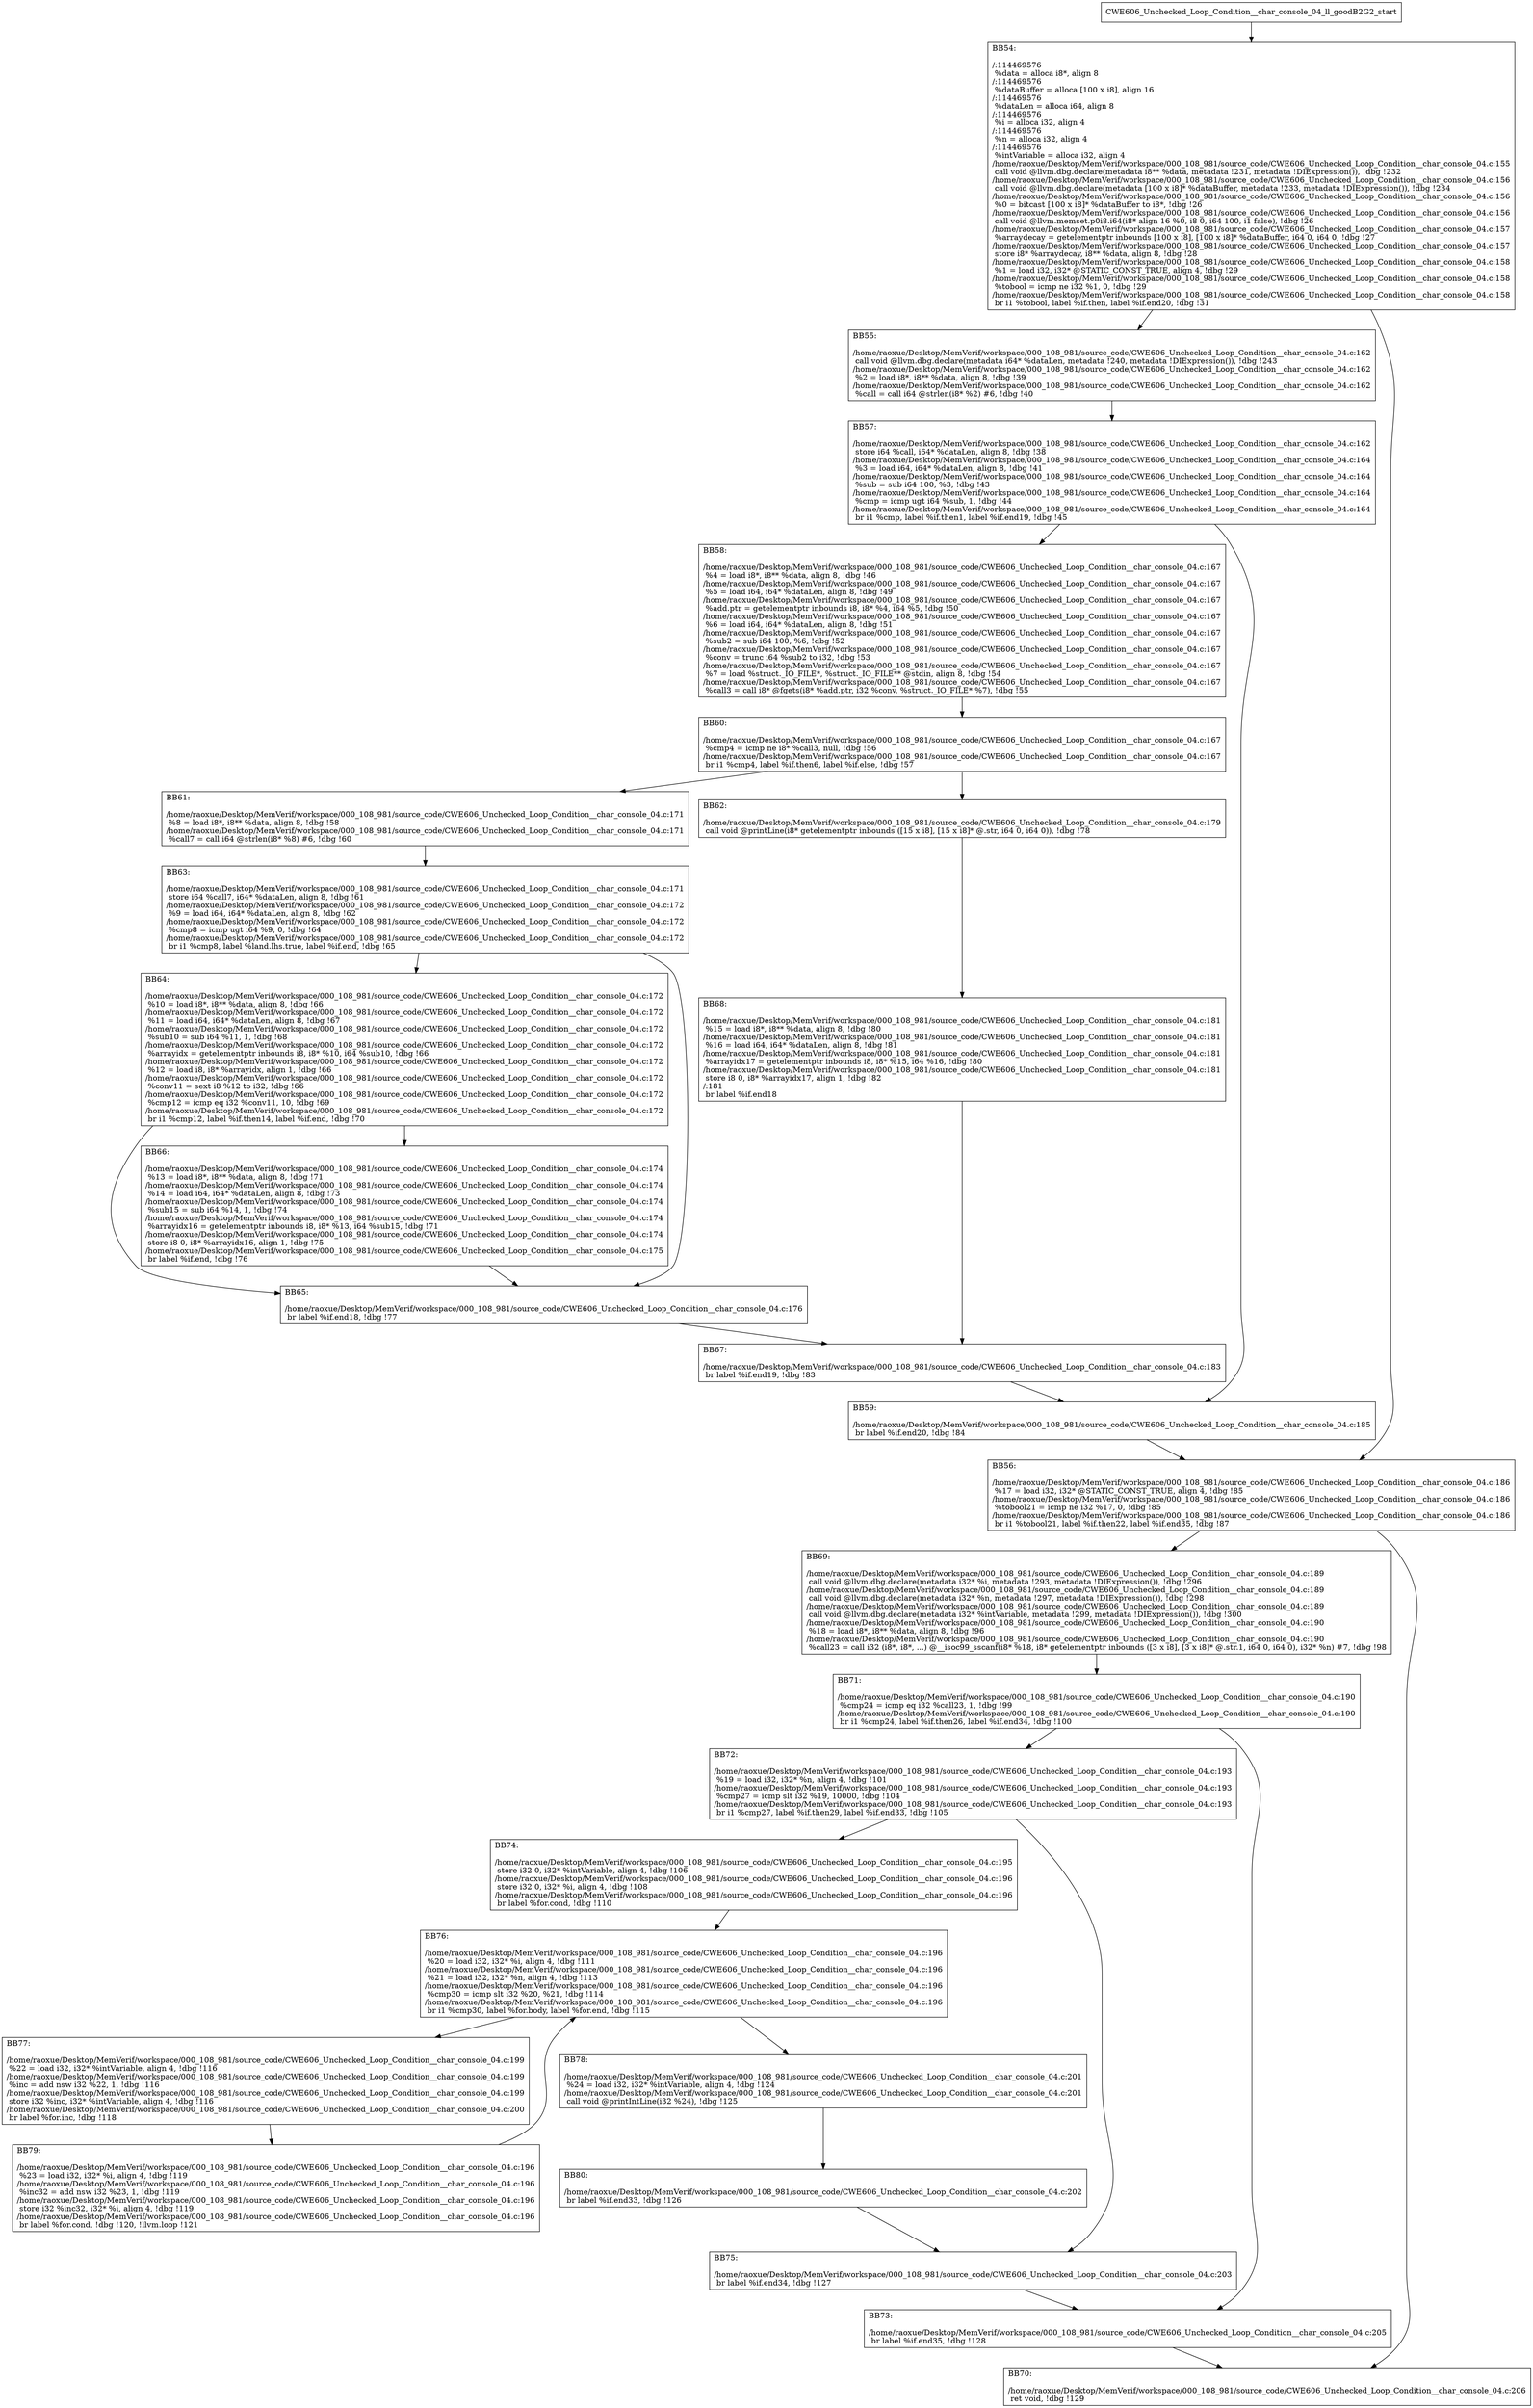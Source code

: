 digraph "CFG for'CWE606_Unchecked_Loop_Condition__char_console_04_ll_goodB2G2' function" {
	BBCWE606_Unchecked_Loop_Condition__char_console_04_ll_goodB2G2_start[shape=record,label="{CWE606_Unchecked_Loop_Condition__char_console_04_ll_goodB2G2_start}"];
	BBCWE606_Unchecked_Loop_Condition__char_console_04_ll_goodB2G2_start-> CWE606_Unchecked_Loop_Condition__char_console_04_ll_goodB2G2BB54;
	CWE606_Unchecked_Loop_Condition__char_console_04_ll_goodB2G2BB54 [shape=record, label="{BB54:\l\l/:114469576\l
  %data = alloca i8*, align 8\l
/:114469576\l
  %dataBuffer = alloca [100 x i8], align 16\l
/:114469576\l
  %dataLen = alloca i64, align 8\l
/:114469576\l
  %i = alloca i32, align 4\l
/:114469576\l
  %n = alloca i32, align 4\l
/:114469576\l
  %intVariable = alloca i32, align 4\l
/home/raoxue/Desktop/MemVerif/workspace/000_108_981/source_code/CWE606_Unchecked_Loop_Condition__char_console_04.c:155\l
  call void @llvm.dbg.declare(metadata i8** %data, metadata !231, metadata !DIExpression()), !dbg !232\l
/home/raoxue/Desktop/MemVerif/workspace/000_108_981/source_code/CWE606_Unchecked_Loop_Condition__char_console_04.c:156\l
  call void @llvm.dbg.declare(metadata [100 x i8]* %dataBuffer, metadata !233, metadata !DIExpression()), !dbg !234\l
/home/raoxue/Desktop/MemVerif/workspace/000_108_981/source_code/CWE606_Unchecked_Loop_Condition__char_console_04.c:156\l
  %0 = bitcast [100 x i8]* %dataBuffer to i8*, !dbg !26\l
/home/raoxue/Desktop/MemVerif/workspace/000_108_981/source_code/CWE606_Unchecked_Loop_Condition__char_console_04.c:156\l
  call void @llvm.memset.p0i8.i64(i8* align 16 %0, i8 0, i64 100, i1 false), !dbg !26\l
/home/raoxue/Desktop/MemVerif/workspace/000_108_981/source_code/CWE606_Unchecked_Loop_Condition__char_console_04.c:157\l
  %arraydecay = getelementptr inbounds [100 x i8], [100 x i8]* %dataBuffer, i64 0, i64 0, !dbg !27\l
/home/raoxue/Desktop/MemVerif/workspace/000_108_981/source_code/CWE606_Unchecked_Loop_Condition__char_console_04.c:157\l
  store i8* %arraydecay, i8** %data, align 8, !dbg !28\l
/home/raoxue/Desktop/MemVerif/workspace/000_108_981/source_code/CWE606_Unchecked_Loop_Condition__char_console_04.c:158\l
  %1 = load i32, i32* @STATIC_CONST_TRUE, align 4, !dbg !29\l
/home/raoxue/Desktop/MemVerif/workspace/000_108_981/source_code/CWE606_Unchecked_Loop_Condition__char_console_04.c:158\l
  %tobool = icmp ne i32 %1, 0, !dbg !29\l
/home/raoxue/Desktop/MemVerif/workspace/000_108_981/source_code/CWE606_Unchecked_Loop_Condition__char_console_04.c:158\l
  br i1 %tobool, label %if.then, label %if.end20, !dbg !31\l
}"];
	CWE606_Unchecked_Loop_Condition__char_console_04_ll_goodB2G2BB54-> CWE606_Unchecked_Loop_Condition__char_console_04_ll_goodB2G2BB55;
	CWE606_Unchecked_Loop_Condition__char_console_04_ll_goodB2G2BB54-> CWE606_Unchecked_Loop_Condition__char_console_04_ll_goodB2G2BB56;
	CWE606_Unchecked_Loop_Condition__char_console_04_ll_goodB2G2BB55 [shape=record, label="{BB55:\l\l/home/raoxue/Desktop/MemVerif/workspace/000_108_981/source_code/CWE606_Unchecked_Loop_Condition__char_console_04.c:162\l
  call void @llvm.dbg.declare(metadata i64* %dataLen, metadata !240, metadata !DIExpression()), !dbg !243\l
/home/raoxue/Desktop/MemVerif/workspace/000_108_981/source_code/CWE606_Unchecked_Loop_Condition__char_console_04.c:162\l
  %2 = load i8*, i8** %data, align 8, !dbg !39\l
/home/raoxue/Desktop/MemVerif/workspace/000_108_981/source_code/CWE606_Unchecked_Loop_Condition__char_console_04.c:162\l
  %call = call i64 @strlen(i8* %2) #6, !dbg !40\l
}"];
	CWE606_Unchecked_Loop_Condition__char_console_04_ll_goodB2G2BB55-> CWE606_Unchecked_Loop_Condition__char_console_04_ll_goodB2G2BB57;
	CWE606_Unchecked_Loop_Condition__char_console_04_ll_goodB2G2BB57 [shape=record, label="{BB57:\l\l/home/raoxue/Desktop/MemVerif/workspace/000_108_981/source_code/CWE606_Unchecked_Loop_Condition__char_console_04.c:162\l
  store i64 %call, i64* %dataLen, align 8, !dbg !38\l
/home/raoxue/Desktop/MemVerif/workspace/000_108_981/source_code/CWE606_Unchecked_Loop_Condition__char_console_04.c:164\l
  %3 = load i64, i64* %dataLen, align 8, !dbg !41\l
/home/raoxue/Desktop/MemVerif/workspace/000_108_981/source_code/CWE606_Unchecked_Loop_Condition__char_console_04.c:164\l
  %sub = sub i64 100, %3, !dbg !43\l
/home/raoxue/Desktop/MemVerif/workspace/000_108_981/source_code/CWE606_Unchecked_Loop_Condition__char_console_04.c:164\l
  %cmp = icmp ugt i64 %sub, 1, !dbg !44\l
/home/raoxue/Desktop/MemVerif/workspace/000_108_981/source_code/CWE606_Unchecked_Loop_Condition__char_console_04.c:164\l
  br i1 %cmp, label %if.then1, label %if.end19, !dbg !45\l
}"];
	CWE606_Unchecked_Loop_Condition__char_console_04_ll_goodB2G2BB57-> CWE606_Unchecked_Loop_Condition__char_console_04_ll_goodB2G2BB58;
	CWE606_Unchecked_Loop_Condition__char_console_04_ll_goodB2G2BB57-> CWE606_Unchecked_Loop_Condition__char_console_04_ll_goodB2G2BB59;
	CWE606_Unchecked_Loop_Condition__char_console_04_ll_goodB2G2BB58 [shape=record, label="{BB58:\l\l/home/raoxue/Desktop/MemVerif/workspace/000_108_981/source_code/CWE606_Unchecked_Loop_Condition__char_console_04.c:167\l
  %4 = load i8*, i8** %data, align 8, !dbg !46\l
/home/raoxue/Desktop/MemVerif/workspace/000_108_981/source_code/CWE606_Unchecked_Loop_Condition__char_console_04.c:167\l
  %5 = load i64, i64* %dataLen, align 8, !dbg !49\l
/home/raoxue/Desktop/MemVerif/workspace/000_108_981/source_code/CWE606_Unchecked_Loop_Condition__char_console_04.c:167\l
  %add.ptr = getelementptr inbounds i8, i8* %4, i64 %5, !dbg !50\l
/home/raoxue/Desktop/MemVerif/workspace/000_108_981/source_code/CWE606_Unchecked_Loop_Condition__char_console_04.c:167\l
  %6 = load i64, i64* %dataLen, align 8, !dbg !51\l
/home/raoxue/Desktop/MemVerif/workspace/000_108_981/source_code/CWE606_Unchecked_Loop_Condition__char_console_04.c:167\l
  %sub2 = sub i64 100, %6, !dbg !52\l
/home/raoxue/Desktop/MemVerif/workspace/000_108_981/source_code/CWE606_Unchecked_Loop_Condition__char_console_04.c:167\l
  %conv = trunc i64 %sub2 to i32, !dbg !53\l
/home/raoxue/Desktop/MemVerif/workspace/000_108_981/source_code/CWE606_Unchecked_Loop_Condition__char_console_04.c:167\l
  %7 = load %struct._IO_FILE*, %struct._IO_FILE** @stdin, align 8, !dbg !54\l
/home/raoxue/Desktop/MemVerif/workspace/000_108_981/source_code/CWE606_Unchecked_Loop_Condition__char_console_04.c:167\l
  %call3 = call i8* @fgets(i8* %add.ptr, i32 %conv, %struct._IO_FILE* %7), !dbg !55\l
}"];
	CWE606_Unchecked_Loop_Condition__char_console_04_ll_goodB2G2BB58-> CWE606_Unchecked_Loop_Condition__char_console_04_ll_goodB2G2BB60;
	CWE606_Unchecked_Loop_Condition__char_console_04_ll_goodB2G2BB60 [shape=record, label="{BB60:\l\l/home/raoxue/Desktop/MemVerif/workspace/000_108_981/source_code/CWE606_Unchecked_Loop_Condition__char_console_04.c:167\l
  %cmp4 = icmp ne i8* %call3, null, !dbg !56\l
/home/raoxue/Desktop/MemVerif/workspace/000_108_981/source_code/CWE606_Unchecked_Loop_Condition__char_console_04.c:167\l
  br i1 %cmp4, label %if.then6, label %if.else, !dbg !57\l
}"];
	CWE606_Unchecked_Loop_Condition__char_console_04_ll_goodB2G2BB60-> CWE606_Unchecked_Loop_Condition__char_console_04_ll_goodB2G2BB61;
	CWE606_Unchecked_Loop_Condition__char_console_04_ll_goodB2G2BB60-> CWE606_Unchecked_Loop_Condition__char_console_04_ll_goodB2G2BB62;
	CWE606_Unchecked_Loop_Condition__char_console_04_ll_goodB2G2BB61 [shape=record, label="{BB61:\l\l/home/raoxue/Desktop/MemVerif/workspace/000_108_981/source_code/CWE606_Unchecked_Loop_Condition__char_console_04.c:171\l
  %8 = load i8*, i8** %data, align 8, !dbg !58\l
/home/raoxue/Desktop/MemVerif/workspace/000_108_981/source_code/CWE606_Unchecked_Loop_Condition__char_console_04.c:171\l
  %call7 = call i64 @strlen(i8* %8) #6, !dbg !60\l
}"];
	CWE606_Unchecked_Loop_Condition__char_console_04_ll_goodB2G2BB61-> CWE606_Unchecked_Loop_Condition__char_console_04_ll_goodB2G2BB63;
	CWE606_Unchecked_Loop_Condition__char_console_04_ll_goodB2G2BB63 [shape=record, label="{BB63:\l\l/home/raoxue/Desktop/MemVerif/workspace/000_108_981/source_code/CWE606_Unchecked_Loop_Condition__char_console_04.c:171\l
  store i64 %call7, i64* %dataLen, align 8, !dbg !61\l
/home/raoxue/Desktop/MemVerif/workspace/000_108_981/source_code/CWE606_Unchecked_Loop_Condition__char_console_04.c:172\l
  %9 = load i64, i64* %dataLen, align 8, !dbg !62\l
/home/raoxue/Desktop/MemVerif/workspace/000_108_981/source_code/CWE606_Unchecked_Loop_Condition__char_console_04.c:172\l
  %cmp8 = icmp ugt i64 %9, 0, !dbg !64\l
/home/raoxue/Desktop/MemVerif/workspace/000_108_981/source_code/CWE606_Unchecked_Loop_Condition__char_console_04.c:172\l
  br i1 %cmp8, label %land.lhs.true, label %if.end, !dbg !65\l
}"];
	CWE606_Unchecked_Loop_Condition__char_console_04_ll_goodB2G2BB63-> CWE606_Unchecked_Loop_Condition__char_console_04_ll_goodB2G2BB64;
	CWE606_Unchecked_Loop_Condition__char_console_04_ll_goodB2G2BB63-> CWE606_Unchecked_Loop_Condition__char_console_04_ll_goodB2G2BB65;
	CWE606_Unchecked_Loop_Condition__char_console_04_ll_goodB2G2BB64 [shape=record, label="{BB64:\l\l/home/raoxue/Desktop/MemVerif/workspace/000_108_981/source_code/CWE606_Unchecked_Loop_Condition__char_console_04.c:172\l
  %10 = load i8*, i8** %data, align 8, !dbg !66\l
/home/raoxue/Desktop/MemVerif/workspace/000_108_981/source_code/CWE606_Unchecked_Loop_Condition__char_console_04.c:172\l
  %11 = load i64, i64* %dataLen, align 8, !dbg !67\l
/home/raoxue/Desktop/MemVerif/workspace/000_108_981/source_code/CWE606_Unchecked_Loop_Condition__char_console_04.c:172\l
  %sub10 = sub i64 %11, 1, !dbg !68\l
/home/raoxue/Desktop/MemVerif/workspace/000_108_981/source_code/CWE606_Unchecked_Loop_Condition__char_console_04.c:172\l
  %arrayidx = getelementptr inbounds i8, i8* %10, i64 %sub10, !dbg !66\l
/home/raoxue/Desktop/MemVerif/workspace/000_108_981/source_code/CWE606_Unchecked_Loop_Condition__char_console_04.c:172\l
  %12 = load i8, i8* %arrayidx, align 1, !dbg !66\l
/home/raoxue/Desktop/MemVerif/workspace/000_108_981/source_code/CWE606_Unchecked_Loop_Condition__char_console_04.c:172\l
  %conv11 = sext i8 %12 to i32, !dbg !66\l
/home/raoxue/Desktop/MemVerif/workspace/000_108_981/source_code/CWE606_Unchecked_Loop_Condition__char_console_04.c:172\l
  %cmp12 = icmp eq i32 %conv11, 10, !dbg !69\l
/home/raoxue/Desktop/MemVerif/workspace/000_108_981/source_code/CWE606_Unchecked_Loop_Condition__char_console_04.c:172\l
  br i1 %cmp12, label %if.then14, label %if.end, !dbg !70\l
}"];
	CWE606_Unchecked_Loop_Condition__char_console_04_ll_goodB2G2BB64-> CWE606_Unchecked_Loop_Condition__char_console_04_ll_goodB2G2BB66;
	CWE606_Unchecked_Loop_Condition__char_console_04_ll_goodB2G2BB64-> CWE606_Unchecked_Loop_Condition__char_console_04_ll_goodB2G2BB65;
	CWE606_Unchecked_Loop_Condition__char_console_04_ll_goodB2G2BB66 [shape=record, label="{BB66:\l\l/home/raoxue/Desktop/MemVerif/workspace/000_108_981/source_code/CWE606_Unchecked_Loop_Condition__char_console_04.c:174\l
  %13 = load i8*, i8** %data, align 8, !dbg !71\l
/home/raoxue/Desktop/MemVerif/workspace/000_108_981/source_code/CWE606_Unchecked_Loop_Condition__char_console_04.c:174\l
  %14 = load i64, i64* %dataLen, align 8, !dbg !73\l
/home/raoxue/Desktop/MemVerif/workspace/000_108_981/source_code/CWE606_Unchecked_Loop_Condition__char_console_04.c:174\l
  %sub15 = sub i64 %14, 1, !dbg !74\l
/home/raoxue/Desktop/MemVerif/workspace/000_108_981/source_code/CWE606_Unchecked_Loop_Condition__char_console_04.c:174\l
  %arrayidx16 = getelementptr inbounds i8, i8* %13, i64 %sub15, !dbg !71\l
/home/raoxue/Desktop/MemVerif/workspace/000_108_981/source_code/CWE606_Unchecked_Loop_Condition__char_console_04.c:174\l
  store i8 0, i8* %arrayidx16, align 1, !dbg !75\l
/home/raoxue/Desktop/MemVerif/workspace/000_108_981/source_code/CWE606_Unchecked_Loop_Condition__char_console_04.c:175\l
  br label %if.end, !dbg !76\l
}"];
	CWE606_Unchecked_Loop_Condition__char_console_04_ll_goodB2G2BB66-> CWE606_Unchecked_Loop_Condition__char_console_04_ll_goodB2G2BB65;
	CWE606_Unchecked_Loop_Condition__char_console_04_ll_goodB2G2BB65 [shape=record, label="{BB65:\l\l/home/raoxue/Desktop/MemVerif/workspace/000_108_981/source_code/CWE606_Unchecked_Loop_Condition__char_console_04.c:176\l
  br label %if.end18, !dbg !77\l
}"];
	CWE606_Unchecked_Loop_Condition__char_console_04_ll_goodB2G2BB65-> CWE606_Unchecked_Loop_Condition__char_console_04_ll_goodB2G2BB67;
	CWE606_Unchecked_Loop_Condition__char_console_04_ll_goodB2G2BB62 [shape=record, label="{BB62:\l\l/home/raoxue/Desktop/MemVerif/workspace/000_108_981/source_code/CWE606_Unchecked_Loop_Condition__char_console_04.c:179\l
  call void @printLine(i8* getelementptr inbounds ([15 x i8], [15 x i8]* @.str, i64 0, i64 0)), !dbg !78\l
}"];
	CWE606_Unchecked_Loop_Condition__char_console_04_ll_goodB2G2BB62-> CWE606_Unchecked_Loop_Condition__char_console_04_ll_goodB2G2BB68;
	CWE606_Unchecked_Loop_Condition__char_console_04_ll_goodB2G2BB68 [shape=record, label="{BB68:\l\l/home/raoxue/Desktop/MemVerif/workspace/000_108_981/source_code/CWE606_Unchecked_Loop_Condition__char_console_04.c:181\l
  %15 = load i8*, i8** %data, align 8, !dbg !80\l
/home/raoxue/Desktop/MemVerif/workspace/000_108_981/source_code/CWE606_Unchecked_Loop_Condition__char_console_04.c:181\l
  %16 = load i64, i64* %dataLen, align 8, !dbg !81\l
/home/raoxue/Desktop/MemVerif/workspace/000_108_981/source_code/CWE606_Unchecked_Loop_Condition__char_console_04.c:181\l
  %arrayidx17 = getelementptr inbounds i8, i8* %15, i64 %16, !dbg !80\l
/home/raoxue/Desktop/MemVerif/workspace/000_108_981/source_code/CWE606_Unchecked_Loop_Condition__char_console_04.c:181\l
  store i8 0, i8* %arrayidx17, align 1, !dbg !82\l
/:181\l
  br label %if.end18\l
}"];
	CWE606_Unchecked_Loop_Condition__char_console_04_ll_goodB2G2BB68-> CWE606_Unchecked_Loop_Condition__char_console_04_ll_goodB2G2BB67;
	CWE606_Unchecked_Loop_Condition__char_console_04_ll_goodB2G2BB67 [shape=record, label="{BB67:\l\l/home/raoxue/Desktop/MemVerif/workspace/000_108_981/source_code/CWE606_Unchecked_Loop_Condition__char_console_04.c:183\l
  br label %if.end19, !dbg !83\l
}"];
	CWE606_Unchecked_Loop_Condition__char_console_04_ll_goodB2G2BB67-> CWE606_Unchecked_Loop_Condition__char_console_04_ll_goodB2G2BB59;
	CWE606_Unchecked_Loop_Condition__char_console_04_ll_goodB2G2BB59 [shape=record, label="{BB59:\l\l/home/raoxue/Desktop/MemVerif/workspace/000_108_981/source_code/CWE606_Unchecked_Loop_Condition__char_console_04.c:185\l
  br label %if.end20, !dbg !84\l
}"];
	CWE606_Unchecked_Loop_Condition__char_console_04_ll_goodB2G2BB59-> CWE606_Unchecked_Loop_Condition__char_console_04_ll_goodB2G2BB56;
	CWE606_Unchecked_Loop_Condition__char_console_04_ll_goodB2G2BB56 [shape=record, label="{BB56:\l\l/home/raoxue/Desktop/MemVerif/workspace/000_108_981/source_code/CWE606_Unchecked_Loop_Condition__char_console_04.c:186\l
  %17 = load i32, i32* @STATIC_CONST_TRUE, align 4, !dbg !85\l
/home/raoxue/Desktop/MemVerif/workspace/000_108_981/source_code/CWE606_Unchecked_Loop_Condition__char_console_04.c:186\l
  %tobool21 = icmp ne i32 %17, 0, !dbg !85\l
/home/raoxue/Desktop/MemVerif/workspace/000_108_981/source_code/CWE606_Unchecked_Loop_Condition__char_console_04.c:186\l
  br i1 %tobool21, label %if.then22, label %if.end35, !dbg !87\l
}"];
	CWE606_Unchecked_Loop_Condition__char_console_04_ll_goodB2G2BB56-> CWE606_Unchecked_Loop_Condition__char_console_04_ll_goodB2G2BB69;
	CWE606_Unchecked_Loop_Condition__char_console_04_ll_goodB2G2BB56-> CWE606_Unchecked_Loop_Condition__char_console_04_ll_goodB2G2BB70;
	CWE606_Unchecked_Loop_Condition__char_console_04_ll_goodB2G2BB69 [shape=record, label="{BB69:\l\l/home/raoxue/Desktop/MemVerif/workspace/000_108_981/source_code/CWE606_Unchecked_Loop_Condition__char_console_04.c:189\l
  call void @llvm.dbg.declare(metadata i32* %i, metadata !293, metadata !DIExpression()), !dbg !296\l
/home/raoxue/Desktop/MemVerif/workspace/000_108_981/source_code/CWE606_Unchecked_Loop_Condition__char_console_04.c:189\l
  call void @llvm.dbg.declare(metadata i32* %n, metadata !297, metadata !DIExpression()), !dbg !298\l
/home/raoxue/Desktop/MemVerif/workspace/000_108_981/source_code/CWE606_Unchecked_Loop_Condition__char_console_04.c:189\l
  call void @llvm.dbg.declare(metadata i32* %intVariable, metadata !299, metadata !DIExpression()), !dbg !300\l
/home/raoxue/Desktop/MemVerif/workspace/000_108_981/source_code/CWE606_Unchecked_Loop_Condition__char_console_04.c:190\l
  %18 = load i8*, i8** %data, align 8, !dbg !96\l
/home/raoxue/Desktop/MemVerif/workspace/000_108_981/source_code/CWE606_Unchecked_Loop_Condition__char_console_04.c:190\l
  %call23 = call i32 (i8*, i8*, ...) @__isoc99_sscanf(i8* %18, i8* getelementptr inbounds ([3 x i8], [3 x i8]* @.str.1, i64 0, i64 0), i32* %n) #7, !dbg !98\l
}"];
	CWE606_Unchecked_Loop_Condition__char_console_04_ll_goodB2G2BB69-> CWE606_Unchecked_Loop_Condition__char_console_04_ll_goodB2G2BB71;
	CWE606_Unchecked_Loop_Condition__char_console_04_ll_goodB2G2BB71 [shape=record, label="{BB71:\l\l/home/raoxue/Desktop/MemVerif/workspace/000_108_981/source_code/CWE606_Unchecked_Loop_Condition__char_console_04.c:190\l
  %cmp24 = icmp eq i32 %call23, 1, !dbg !99\l
/home/raoxue/Desktop/MemVerif/workspace/000_108_981/source_code/CWE606_Unchecked_Loop_Condition__char_console_04.c:190\l
  br i1 %cmp24, label %if.then26, label %if.end34, !dbg !100\l
}"];
	CWE606_Unchecked_Loop_Condition__char_console_04_ll_goodB2G2BB71-> CWE606_Unchecked_Loop_Condition__char_console_04_ll_goodB2G2BB72;
	CWE606_Unchecked_Loop_Condition__char_console_04_ll_goodB2G2BB71-> CWE606_Unchecked_Loop_Condition__char_console_04_ll_goodB2G2BB73;
	CWE606_Unchecked_Loop_Condition__char_console_04_ll_goodB2G2BB72 [shape=record, label="{BB72:\l\l/home/raoxue/Desktop/MemVerif/workspace/000_108_981/source_code/CWE606_Unchecked_Loop_Condition__char_console_04.c:193\l
  %19 = load i32, i32* %n, align 4, !dbg !101\l
/home/raoxue/Desktop/MemVerif/workspace/000_108_981/source_code/CWE606_Unchecked_Loop_Condition__char_console_04.c:193\l
  %cmp27 = icmp slt i32 %19, 10000, !dbg !104\l
/home/raoxue/Desktop/MemVerif/workspace/000_108_981/source_code/CWE606_Unchecked_Loop_Condition__char_console_04.c:193\l
  br i1 %cmp27, label %if.then29, label %if.end33, !dbg !105\l
}"];
	CWE606_Unchecked_Loop_Condition__char_console_04_ll_goodB2G2BB72-> CWE606_Unchecked_Loop_Condition__char_console_04_ll_goodB2G2BB74;
	CWE606_Unchecked_Loop_Condition__char_console_04_ll_goodB2G2BB72-> CWE606_Unchecked_Loop_Condition__char_console_04_ll_goodB2G2BB75;
	CWE606_Unchecked_Loop_Condition__char_console_04_ll_goodB2G2BB74 [shape=record, label="{BB74:\l\l/home/raoxue/Desktop/MemVerif/workspace/000_108_981/source_code/CWE606_Unchecked_Loop_Condition__char_console_04.c:195\l
  store i32 0, i32* %intVariable, align 4, !dbg !106\l
/home/raoxue/Desktop/MemVerif/workspace/000_108_981/source_code/CWE606_Unchecked_Loop_Condition__char_console_04.c:196\l
  store i32 0, i32* %i, align 4, !dbg !108\l
/home/raoxue/Desktop/MemVerif/workspace/000_108_981/source_code/CWE606_Unchecked_Loop_Condition__char_console_04.c:196\l
  br label %for.cond, !dbg !110\l
}"];
	CWE606_Unchecked_Loop_Condition__char_console_04_ll_goodB2G2BB74-> CWE606_Unchecked_Loop_Condition__char_console_04_ll_goodB2G2BB76;
	CWE606_Unchecked_Loop_Condition__char_console_04_ll_goodB2G2BB76 [shape=record, label="{BB76:\l\l/home/raoxue/Desktop/MemVerif/workspace/000_108_981/source_code/CWE606_Unchecked_Loop_Condition__char_console_04.c:196\l
  %20 = load i32, i32* %i, align 4, !dbg !111\l
/home/raoxue/Desktop/MemVerif/workspace/000_108_981/source_code/CWE606_Unchecked_Loop_Condition__char_console_04.c:196\l
  %21 = load i32, i32* %n, align 4, !dbg !113\l
/home/raoxue/Desktop/MemVerif/workspace/000_108_981/source_code/CWE606_Unchecked_Loop_Condition__char_console_04.c:196\l
  %cmp30 = icmp slt i32 %20, %21, !dbg !114\l
/home/raoxue/Desktop/MemVerif/workspace/000_108_981/source_code/CWE606_Unchecked_Loop_Condition__char_console_04.c:196\l
  br i1 %cmp30, label %for.body, label %for.end, !dbg !115\l
}"];
	CWE606_Unchecked_Loop_Condition__char_console_04_ll_goodB2G2BB76-> CWE606_Unchecked_Loop_Condition__char_console_04_ll_goodB2G2BB77;
	CWE606_Unchecked_Loop_Condition__char_console_04_ll_goodB2G2BB76-> CWE606_Unchecked_Loop_Condition__char_console_04_ll_goodB2G2BB78;
	CWE606_Unchecked_Loop_Condition__char_console_04_ll_goodB2G2BB77 [shape=record, label="{BB77:\l\l/home/raoxue/Desktop/MemVerif/workspace/000_108_981/source_code/CWE606_Unchecked_Loop_Condition__char_console_04.c:199\l
  %22 = load i32, i32* %intVariable, align 4, !dbg !116\l
/home/raoxue/Desktop/MemVerif/workspace/000_108_981/source_code/CWE606_Unchecked_Loop_Condition__char_console_04.c:199\l
  %inc = add nsw i32 %22, 1, !dbg !116\l
/home/raoxue/Desktop/MemVerif/workspace/000_108_981/source_code/CWE606_Unchecked_Loop_Condition__char_console_04.c:199\l
  store i32 %inc, i32* %intVariable, align 4, !dbg !116\l
/home/raoxue/Desktop/MemVerif/workspace/000_108_981/source_code/CWE606_Unchecked_Loop_Condition__char_console_04.c:200\l
  br label %for.inc, !dbg !118\l
}"];
	CWE606_Unchecked_Loop_Condition__char_console_04_ll_goodB2G2BB77-> CWE606_Unchecked_Loop_Condition__char_console_04_ll_goodB2G2BB79;
	CWE606_Unchecked_Loop_Condition__char_console_04_ll_goodB2G2BB79 [shape=record, label="{BB79:\l\l/home/raoxue/Desktop/MemVerif/workspace/000_108_981/source_code/CWE606_Unchecked_Loop_Condition__char_console_04.c:196\l
  %23 = load i32, i32* %i, align 4, !dbg !119\l
/home/raoxue/Desktop/MemVerif/workspace/000_108_981/source_code/CWE606_Unchecked_Loop_Condition__char_console_04.c:196\l
  %inc32 = add nsw i32 %23, 1, !dbg !119\l
/home/raoxue/Desktop/MemVerif/workspace/000_108_981/source_code/CWE606_Unchecked_Loop_Condition__char_console_04.c:196\l
  store i32 %inc32, i32* %i, align 4, !dbg !119\l
/home/raoxue/Desktop/MemVerif/workspace/000_108_981/source_code/CWE606_Unchecked_Loop_Condition__char_console_04.c:196\l
  br label %for.cond, !dbg !120, !llvm.loop !121\l
}"];
	CWE606_Unchecked_Loop_Condition__char_console_04_ll_goodB2G2BB79-> CWE606_Unchecked_Loop_Condition__char_console_04_ll_goodB2G2BB76;
	CWE606_Unchecked_Loop_Condition__char_console_04_ll_goodB2G2BB78 [shape=record, label="{BB78:\l\l/home/raoxue/Desktop/MemVerif/workspace/000_108_981/source_code/CWE606_Unchecked_Loop_Condition__char_console_04.c:201\l
  %24 = load i32, i32* %intVariable, align 4, !dbg !124\l
/home/raoxue/Desktop/MemVerif/workspace/000_108_981/source_code/CWE606_Unchecked_Loop_Condition__char_console_04.c:201\l
  call void @printIntLine(i32 %24), !dbg !125\l
}"];
	CWE606_Unchecked_Loop_Condition__char_console_04_ll_goodB2G2BB78-> CWE606_Unchecked_Loop_Condition__char_console_04_ll_goodB2G2BB80;
	CWE606_Unchecked_Loop_Condition__char_console_04_ll_goodB2G2BB80 [shape=record, label="{BB80:\l\l/home/raoxue/Desktop/MemVerif/workspace/000_108_981/source_code/CWE606_Unchecked_Loop_Condition__char_console_04.c:202\l
  br label %if.end33, !dbg !126\l
}"];
	CWE606_Unchecked_Loop_Condition__char_console_04_ll_goodB2G2BB80-> CWE606_Unchecked_Loop_Condition__char_console_04_ll_goodB2G2BB75;
	CWE606_Unchecked_Loop_Condition__char_console_04_ll_goodB2G2BB75 [shape=record, label="{BB75:\l\l/home/raoxue/Desktop/MemVerif/workspace/000_108_981/source_code/CWE606_Unchecked_Loop_Condition__char_console_04.c:203\l
  br label %if.end34, !dbg !127\l
}"];
	CWE606_Unchecked_Loop_Condition__char_console_04_ll_goodB2G2BB75-> CWE606_Unchecked_Loop_Condition__char_console_04_ll_goodB2G2BB73;
	CWE606_Unchecked_Loop_Condition__char_console_04_ll_goodB2G2BB73 [shape=record, label="{BB73:\l\l/home/raoxue/Desktop/MemVerif/workspace/000_108_981/source_code/CWE606_Unchecked_Loop_Condition__char_console_04.c:205\l
  br label %if.end35, !dbg !128\l
}"];
	CWE606_Unchecked_Loop_Condition__char_console_04_ll_goodB2G2BB73-> CWE606_Unchecked_Loop_Condition__char_console_04_ll_goodB2G2BB70;
	CWE606_Unchecked_Loop_Condition__char_console_04_ll_goodB2G2BB70 [shape=record, label="{BB70:\l\l/home/raoxue/Desktop/MemVerif/workspace/000_108_981/source_code/CWE606_Unchecked_Loop_Condition__char_console_04.c:206\l
  ret void, !dbg !129\l
}"];
}
